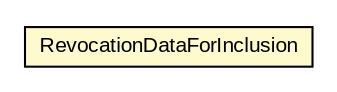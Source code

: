 #!/usr/local/bin/dot
#
# Class diagram 
# Generated by UMLGraph version R5_6-24-gf6e263 (http://www.umlgraph.org/)
#

digraph G {
	edge [fontname="arial",fontsize=10,labelfontname="arial",labelfontsize=10];
	node [fontname="arial",fontsize=10,shape=plaintext];
	nodesep=0.25;
	ranksep=0.5;
	// eu.europa.esig.dss.validation.DefaultAdvancedSignature.RevocationDataForInclusion
	c322264 [label=<<table title="eu.europa.esig.dss.validation.DefaultAdvancedSignature.RevocationDataForInclusion" border="0" cellborder="1" cellspacing="0" cellpadding="2" port="p" bgcolor="lemonChiffon" href="./DefaultAdvancedSignature.RevocationDataForInclusion.html">
		<tr><td><table border="0" cellspacing="0" cellpadding="1">
<tr><td align="center" balign="center"> RevocationDataForInclusion </td></tr>
		</table></td></tr>
		</table>>, URL="./DefaultAdvancedSignature.RevocationDataForInclusion.html", fontname="arial", fontcolor="black", fontsize=10.0];
}

